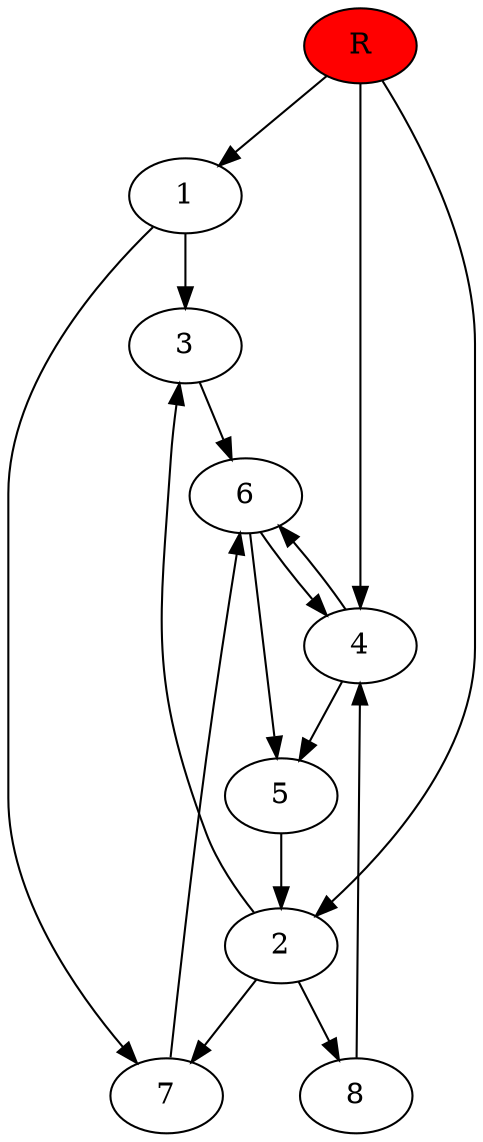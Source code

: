 digraph prb5115 {
	1
	2
	3
	4
	5
	6
	7
	8
	R [fillcolor="#ff0000" style=filled]
	1 -> 3
	1 -> 7
	2 -> 3
	2 -> 7
	2 -> 8
	3 -> 6
	4 -> 5
	4 -> 6
	5 -> 2
	6 -> 4
	6 -> 5
	7 -> 6
	8 -> 4
	R -> 1
	R -> 2
	R -> 4
}
